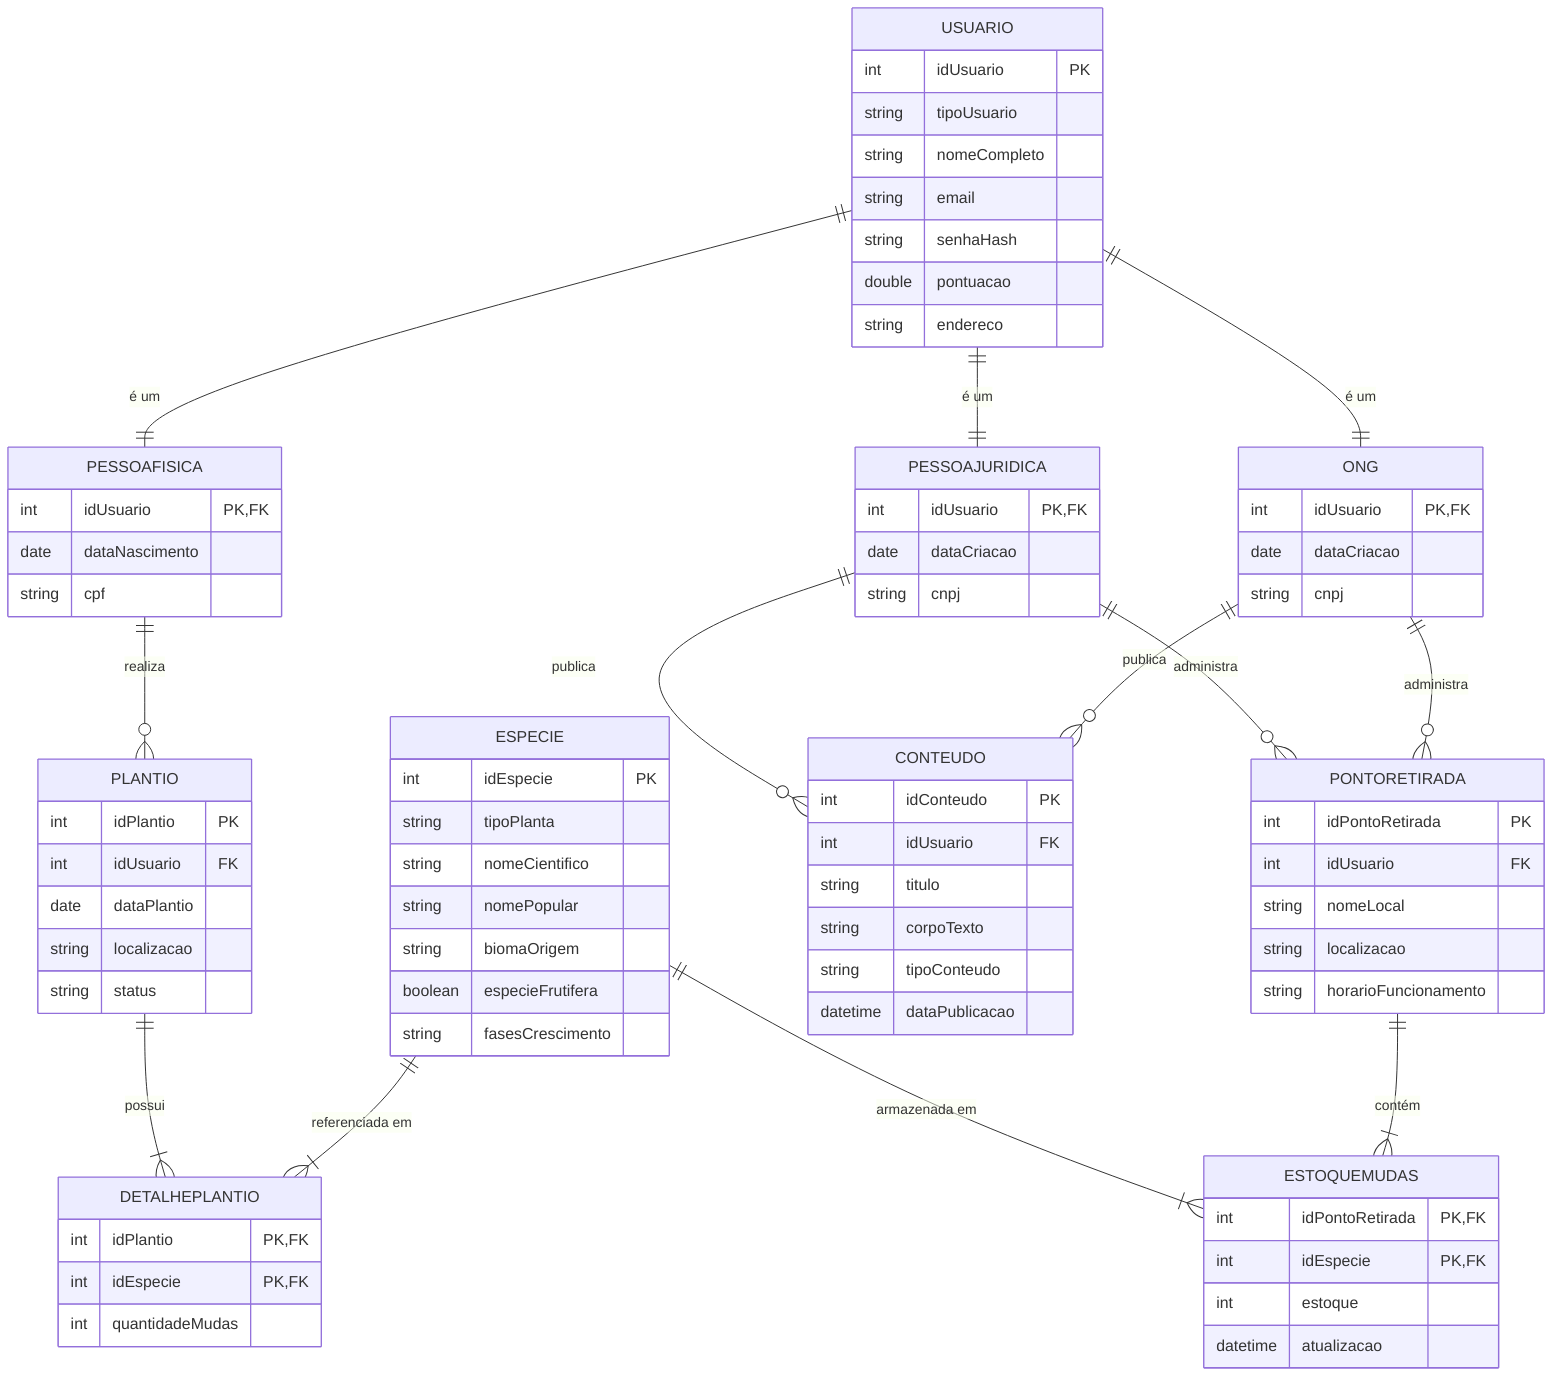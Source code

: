 erDiagram
    %% ===== ENTIDADES PRINCIPAIS =====
    USUARIO {
        int idUsuario PK
        string tipoUsuario
        string nomeCompleto
        string email
        string senhaHash
        double pontuacao
        string endereco
    }

    PESSOAFISICA {
        int idUsuario PK, FK
        date dataNascimento
        string cpf
    }

    PESSOAJURIDICA {
        int idUsuario PK, FK
        date dataCriacao
        string cnpj
    }

    ONG {
        int idUsuario PK, FK
        date dataCriacao
        string cnpj
    }

    ESPECIE {
        int idEspecie PK
        string tipoPlanta
        string nomeCientifico
        string nomePopular
        string biomaOrigem
        boolean especieFrutifera
        string fasesCrescimento
    }

    PLANTIO {
        int idPlantio PK
        int idUsuario FK
        date dataPlantio
        string localizacao
        string status
    }

    DETALHEPLANTIO {
        int idPlantio PK, FK
        int idEspecie PK, FK
        int quantidadeMudas
    }

    CONTEUDO {
        int idConteudo PK
        int idUsuario FK
        string titulo
        string corpoTexto
        string tipoConteudo
        datetime dataPublicacao
    }

    PONTORETIRADA {
        int idPontoRetirada PK
        int idUsuario FK
        string nomeLocal
        string localizacao
        string horarioFuncionamento
    }

    ESTOQUEMUDAS {
        int idPontoRetirada PK, FK
        int idEspecie PK, FK
        int estoque
        datetime atualizacao
    }

    %% ===== RELACIONAMENTOS =====
%% Especializações de Usuário
    USUARIO ||--|| PESSOAFISICA : "é um"
    USUARIO ||--|| ONG : "é um"
    USUARIO ||--|| PESSOAJURIDICA : "é um"
    

    
 %% PessoaJuridca e ONG podem ter várias publicações e pontos de retirada
    PESSOAJURIDICA ||--o{ CONTEUDO : "publica"
    PESSOAJURIDICA ||--o{ PONTORETIRADA : "administra"
    ONG ||--o{ CONTEUDO : "publica"
    ONG ||--o{ PONTORETIRADA : "administra"
    
 %% PessoaFisica pode ter vários plantios
    PESSOAFISICA ||--o{ PLANTIO : "realiza"
    
    %% Plantio com Detalhes e Espécies
    PLANTIO ||--|{ DETALHEPLANTIO : "possui"
    ESPECIE ||--|{ DETALHEPLANTIO : "referenciada em"

    %% Ponto de Retirada com Estoque
    ESPECIE ||--|{ ESTOQUEMUDAS : "armazenada em"
    PONTORETIRADA ||--|{ ESTOQUEMUDAS : "contém"